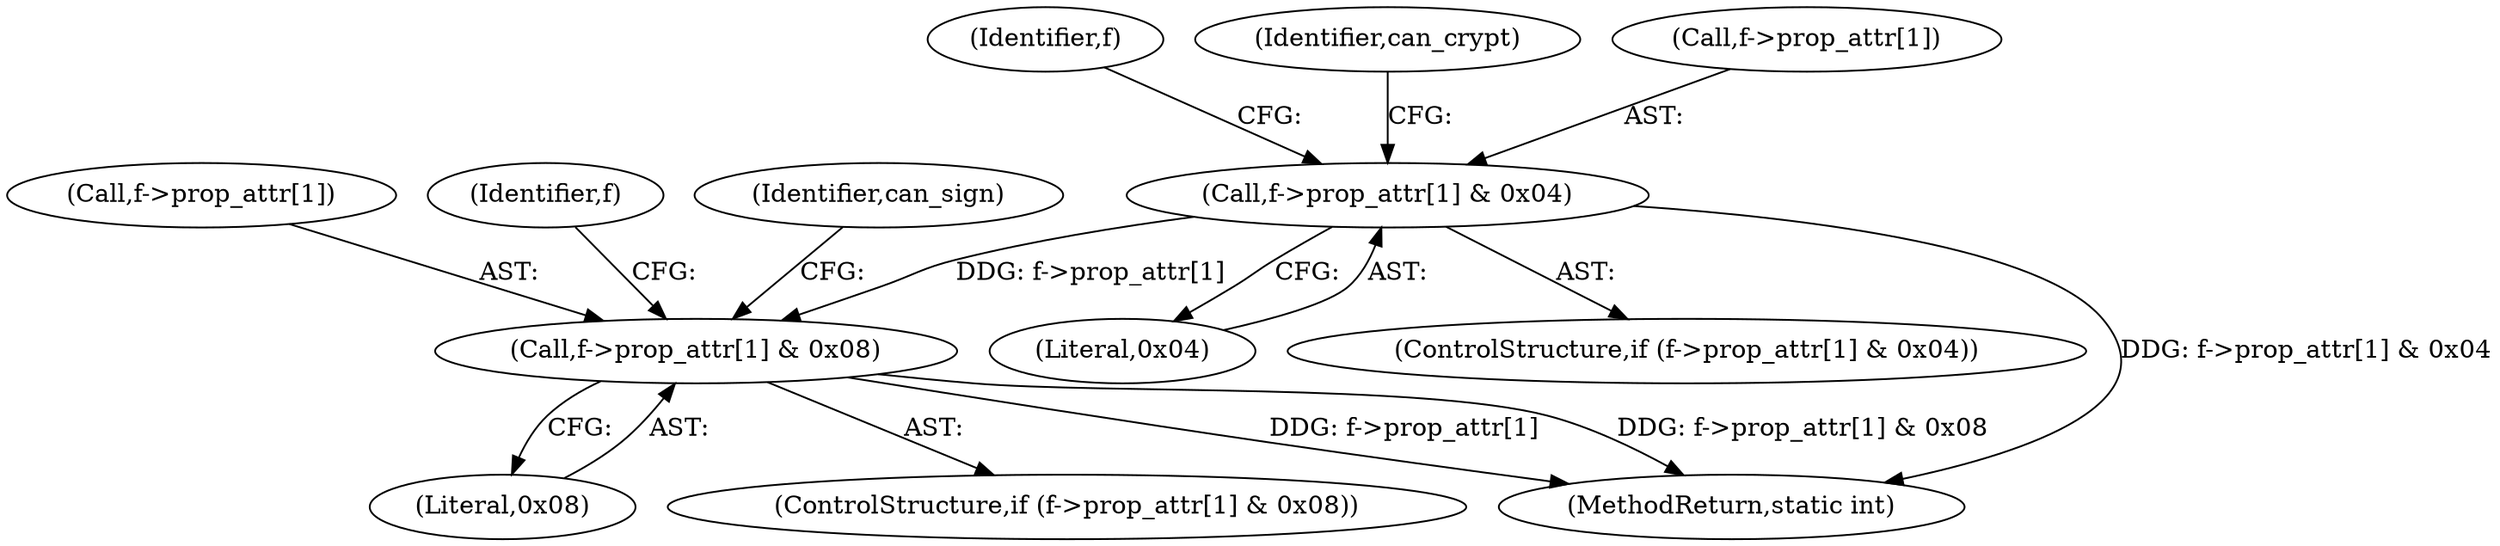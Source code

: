 digraph "0_OpenSC_8fe377e93b4b56060e5bbfb6f3142ceaeca744fa_20@pointer" {
"1000417" [label="(Call,f->prop_attr[1] & 0x04)"];
"1000428" [label="(Call,f->prop_attr[1] & 0x08)"];
"1000416" [label="(ControlStructure,if (f->prop_attr[1] & 0x04))"];
"1000496" [label="(MethodReturn,static int)"];
"1000428" [label="(Call,f->prop_attr[1] & 0x08)"];
"1000434" [label="(Literal,0x08)"];
"1000431" [label="(Identifier,f)"];
"1000429" [label="(Call,f->prop_attr[1])"];
"1000427" [label="(ControlStructure,if (f->prop_attr[1] & 0x08))"];
"1000439" [label="(Identifier,f)"];
"1000425" [label="(Identifier,can_crypt)"];
"1000417" [label="(Call,f->prop_attr[1] & 0x04)"];
"1000418" [label="(Call,f->prop_attr[1])"];
"1000436" [label="(Identifier,can_sign)"];
"1000423" [label="(Literal,0x04)"];
"1000417" -> "1000416"  [label="AST: "];
"1000417" -> "1000423"  [label="CFG: "];
"1000418" -> "1000417"  [label="AST: "];
"1000423" -> "1000417"  [label="AST: "];
"1000425" -> "1000417"  [label="CFG: "];
"1000431" -> "1000417"  [label="CFG: "];
"1000417" -> "1000496"  [label="DDG: f->prop_attr[1] & 0x04"];
"1000417" -> "1000428"  [label="DDG: f->prop_attr[1]"];
"1000428" -> "1000427"  [label="AST: "];
"1000428" -> "1000434"  [label="CFG: "];
"1000429" -> "1000428"  [label="AST: "];
"1000434" -> "1000428"  [label="AST: "];
"1000436" -> "1000428"  [label="CFG: "];
"1000439" -> "1000428"  [label="CFG: "];
"1000428" -> "1000496"  [label="DDG: f->prop_attr[1] & 0x08"];
"1000428" -> "1000496"  [label="DDG: f->prop_attr[1]"];
}
